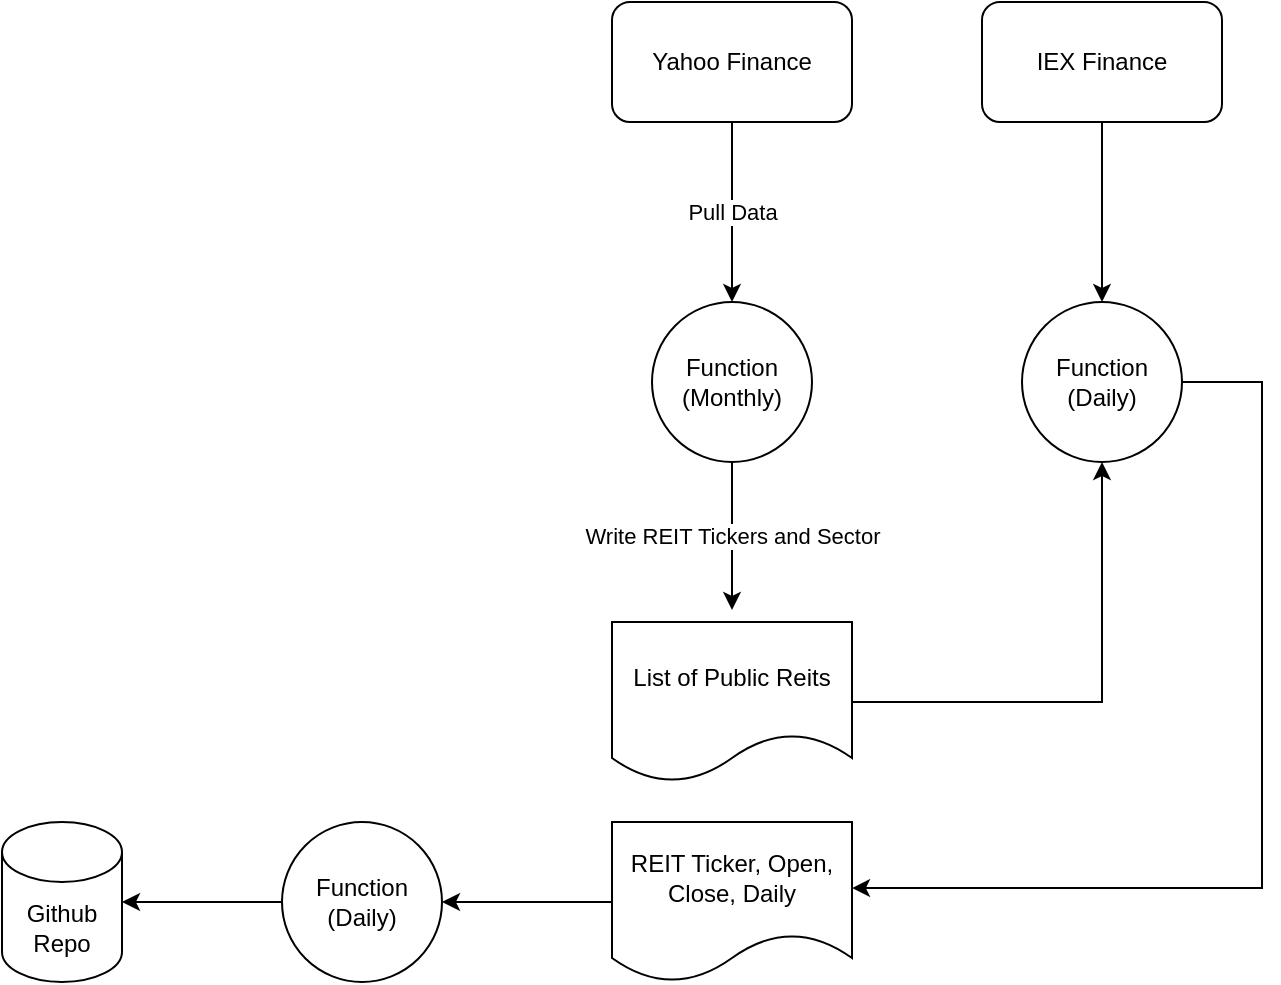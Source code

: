 <mxfile version="17.1.3" type="github"><diagram id="CEs3QQCAxVJl4O_xwXUZ" name="Page-1"><mxGraphModel dx="1122" dy="754" grid="1" gridSize="10" guides="1" tooltips="1" connect="1" arrows="1" fold="1" page="1" pageScale="1" pageWidth="850" pageHeight="1100" math="0" shadow="0"><root><mxCell id="0"/><mxCell id="1" parent="0"/><mxCell id="TclURGzPffqazA2xLVEH-2" value="Github Repo" style="shape=cylinder3;whiteSpace=wrap;html=1;boundedLbl=1;backgroundOutline=1;size=15;" vertex="1" parent="1"><mxGeometry x="60" y="560" width="60" height="80" as="geometry"/></mxCell><mxCell id="TclURGzPffqazA2xLVEH-3" value="Yahoo Finance" style="rounded=1;whiteSpace=wrap;html=1;" vertex="1" parent="1"><mxGeometry x="365" y="150" width="120" height="60" as="geometry"/></mxCell><mxCell id="TclURGzPffqazA2xLVEH-7" value="Pull Data" style="edgeStyle=orthogonalEdgeStyle;rounded=0;orthogonalLoop=1;jettySize=auto;html=1;startArrow=classic;startFill=1;exitX=0.5;exitY=0;exitDx=0;exitDy=0;endArrow=none;endFill=0;" edge="1" parent="1" source="TclURGzPffqazA2xLVEH-9" target="TclURGzPffqazA2xLVEH-3"><mxGeometry relative="1" as="geometry"/></mxCell><mxCell id="TclURGzPffqazA2xLVEH-13" style="edgeStyle=orthogonalEdgeStyle;rounded=0;orthogonalLoop=1;jettySize=auto;html=1;startArrow=none;startFill=0;endArrow=classic;endFill=1;entryX=0.5;entryY=1;entryDx=0;entryDy=0;" edge="1" parent="1" source="TclURGzPffqazA2xLVEH-4" target="TclURGzPffqazA2xLVEH-12"><mxGeometry relative="1" as="geometry"><mxPoint x="610" y="390" as="targetPoint"/></mxGeometry></mxCell><mxCell id="TclURGzPffqazA2xLVEH-4" value="List of Public Reits" style="shape=document;whiteSpace=wrap;html=1;boundedLbl=1;" vertex="1" parent="1"><mxGeometry x="365" y="460" width="120" height="80" as="geometry"/></mxCell><mxCell id="TclURGzPffqazA2xLVEH-16" style="edgeStyle=orthogonalEdgeStyle;rounded=0;orthogonalLoop=1;jettySize=auto;html=1;exitX=0.5;exitY=1;exitDx=0;exitDy=0;entryX=0.5;entryY=0;entryDx=0;entryDy=0;startArrow=none;startFill=0;endArrow=classic;endFill=1;" edge="1" parent="1" source="TclURGzPffqazA2xLVEH-6" target="TclURGzPffqazA2xLVEH-12"><mxGeometry relative="1" as="geometry"/></mxCell><mxCell id="TclURGzPffqazA2xLVEH-6" value="IEX Finance" style="rounded=1;whiteSpace=wrap;html=1;" vertex="1" parent="1"><mxGeometry x="550" y="150" width="120" height="60" as="geometry"/></mxCell><mxCell id="TclURGzPffqazA2xLVEH-11" value="Write REIT Tickers and Sector" style="edgeStyle=orthogonalEdgeStyle;rounded=0;orthogonalLoop=1;jettySize=auto;html=1;entryX=0.5;entryY=-0.075;entryDx=0;entryDy=0;entryPerimeter=0;startArrow=none;startFill=0;endArrow=classic;endFill=1;" edge="1" parent="1" source="TclURGzPffqazA2xLVEH-9" target="TclURGzPffqazA2xLVEH-4"><mxGeometry relative="1" as="geometry"/></mxCell><mxCell id="TclURGzPffqazA2xLVEH-9" value="Function&lt;br&gt;(Monthly)" style="ellipse;whiteSpace=wrap;html=1;aspect=fixed;" vertex="1" parent="1"><mxGeometry x="385" y="300" width="80" height="80" as="geometry"/></mxCell><mxCell id="TclURGzPffqazA2xLVEH-15" style="edgeStyle=orthogonalEdgeStyle;rounded=0;orthogonalLoop=1;jettySize=auto;html=1;entryX=1;entryY=0.413;entryDx=0;entryDy=0;entryPerimeter=0;startArrow=none;startFill=0;endArrow=classic;endFill=1;" edge="1" parent="1" source="TclURGzPffqazA2xLVEH-12" target="TclURGzPffqazA2xLVEH-14"><mxGeometry relative="1" as="geometry"><Array as="points"><mxPoint x="690" y="340"/><mxPoint x="690" y="593"/></Array></mxGeometry></mxCell><mxCell id="TclURGzPffqazA2xLVEH-12" value="Function&lt;br&gt;(Daily)" style="ellipse;whiteSpace=wrap;html=1;aspect=fixed;" vertex="1" parent="1"><mxGeometry x="570" y="300" width="80" height="80" as="geometry"/></mxCell><mxCell id="TclURGzPffqazA2xLVEH-19" style="edgeStyle=orthogonalEdgeStyle;rounded=0;orthogonalLoop=1;jettySize=auto;html=1;entryX=1;entryY=0.5;entryDx=0;entryDy=0;startArrow=none;startFill=0;endArrow=classic;endFill=1;" edge="1" parent="1" source="TclURGzPffqazA2xLVEH-14" target="TclURGzPffqazA2xLVEH-17"><mxGeometry relative="1" as="geometry"/></mxCell><mxCell id="TclURGzPffqazA2xLVEH-14" value="REIT Ticker, Open, Close, Daily" style="shape=document;whiteSpace=wrap;html=1;boundedLbl=1;" vertex="1" parent="1"><mxGeometry x="365" y="560" width="120" height="80" as="geometry"/></mxCell><mxCell id="TclURGzPffqazA2xLVEH-18" style="edgeStyle=orthogonalEdgeStyle;rounded=0;orthogonalLoop=1;jettySize=auto;html=1;entryX=1;entryY=0.5;entryDx=0;entryDy=0;entryPerimeter=0;startArrow=none;startFill=0;endArrow=classic;endFill=1;" edge="1" parent="1" source="TclURGzPffqazA2xLVEH-17" target="TclURGzPffqazA2xLVEH-2"><mxGeometry relative="1" as="geometry"/></mxCell><mxCell id="TclURGzPffqazA2xLVEH-17" value="Function&lt;br&gt;(Daily)" style="ellipse;whiteSpace=wrap;html=1;aspect=fixed;" vertex="1" parent="1"><mxGeometry x="200" y="560" width="80" height="80" as="geometry"/></mxCell></root></mxGraphModel></diagram></mxfile>